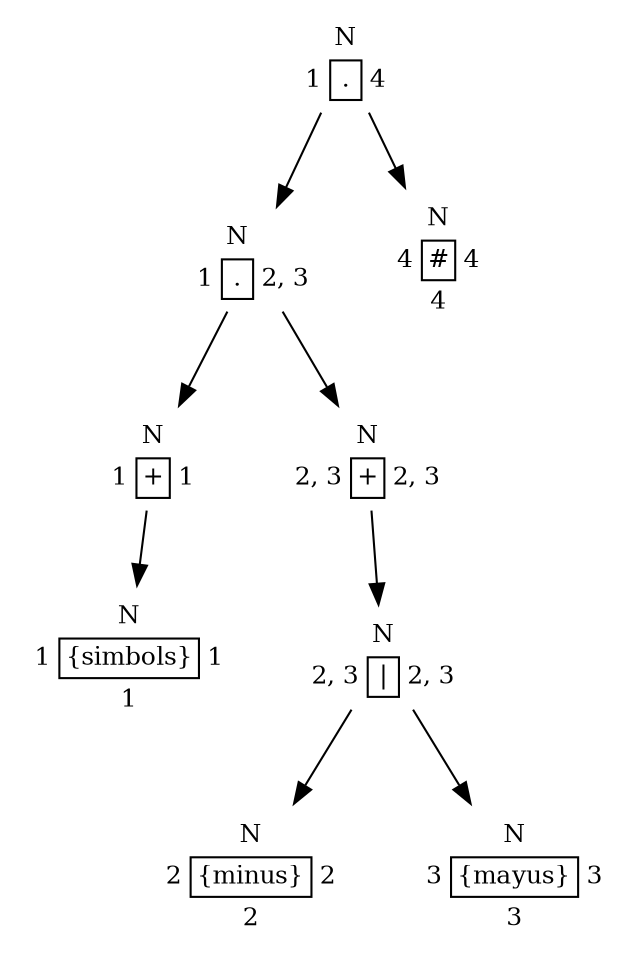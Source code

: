 digraph G {tabla0[shape=plaintext,fontsize=12, label=<<TABLE BORDER="0.1"><TR><TD></TD><TD>N</TD><TD></TD></TR><TR> <TD>1</TD><TD BORDER="1">{simbols}</TD><TD>1</TD> </TR><TR> <TD></TD><TD>1</TD><TD></TD> </TR></TABLE>>];tabla1[shape=plaintext,fontsize=12, label=<<TABLE BORDER="0.1"><TR><TD></TD><TD>N</TD><TD></TD></TR><TR> <TD>1</TD><TD BORDER="1">+</TD><TD>1</TD> </TR></TABLE>>];tabla1 -> tabla0;tabla3[shape=plaintext,fontsize=12, label=<<TABLE BORDER="0.1"><TR><TD></TD><TD>N</TD><TD></TD></TR><TR> <TD>2</TD><TD BORDER="1">{minus}</TD><TD>2</TD> </TR><TR> <TD></TD><TD>2</TD><TD></TD> </TR></TABLE>>];tabla5[shape=plaintext,fontsize=12, label=<<TABLE BORDER="0.1"><TR><TD></TD><TD>N</TD><TD></TD></TR><TR> <TD>3</TD><TD BORDER="1">{mayus}</TD><TD>3</TD> </TR><TR> <TD></TD><TD>3</TD><TD></TD> </TR></TABLE>>];tabla4[shape=plaintext,fontsize=12, label=<<TABLE BORDER="0.1"><TR><TD></TD><TD>N</TD><TD></TD></TR><TR> <TD>2, 3</TD><TD BORDER="1">|</TD><TD>2, 3</TD> </TR></TABLE>>];tabla4 -> tabla3;tabla4 -> tabla5;tabla6[shape=plaintext,fontsize=12, label=<<TABLE BORDER="0.1"><TR><TD></TD><TD>N</TD><TD></TD></TR><TR> <TD>2, 3</TD><TD BORDER="1">+</TD><TD>2, 3</TD> </TR></TABLE>>];tabla6 -> tabla4;tabla2[shape=plaintext,fontsize=12, label=<<TABLE BORDER="0.1"><TR><TD></TD><TD>N</TD><TD></TD></TR><TR> <TD>1</TD><TD BORDER="1">.</TD><TD>2, 3</TD> </TR></TABLE>>];tabla2 -> tabla1;tabla2 -> tabla6;tabla8[shape=plaintext,fontsize=12, label=<<TABLE BORDER="0.1"><TR><TD></TD><TD>N</TD><TD></TD></TR><TR> <TD>4</TD><TD BORDER="1">#</TD><TD>4</TD> </TR><TR> <TD></TD><TD>4</TD><TD></TD> </TR></TABLE>>];tabla7[shape=plaintext,fontsize=12, label=<<TABLE BORDER="0.1"><TR><TD></TD><TD>N</TD><TD></TD></TR><TR> <TD>1</TD><TD BORDER="1">.</TD><TD>4</TD> </TR></TABLE>>];tabla7 -> tabla2;tabla7 -> tabla8;}